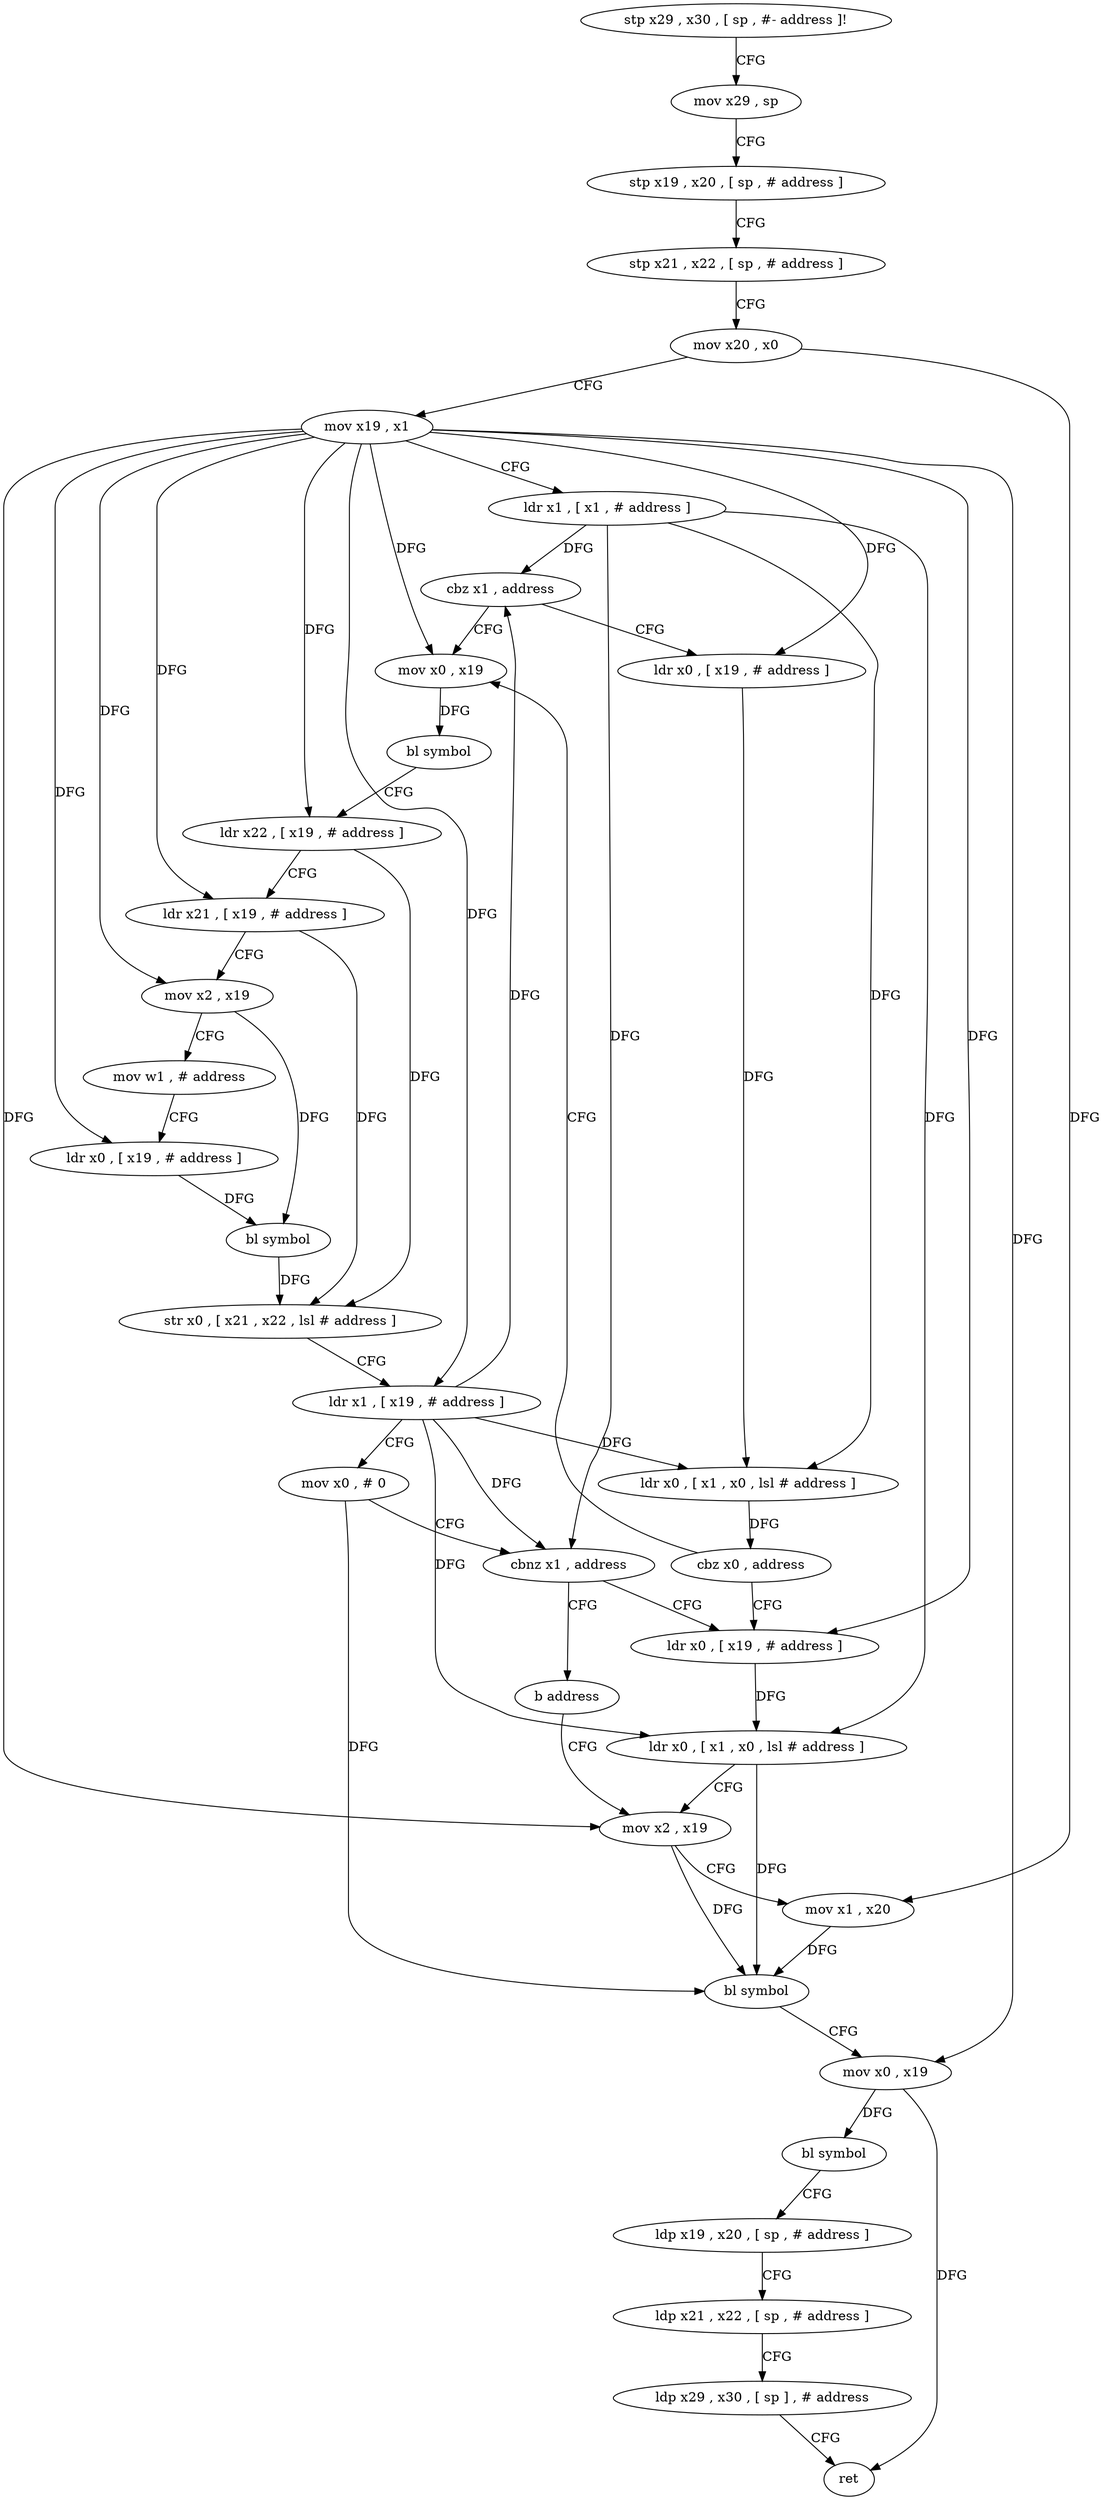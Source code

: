 digraph "func" {
"124824" [label = "stp x29 , x30 , [ sp , #- address ]!" ]
"124828" [label = "mov x29 , sp" ]
"124832" [label = "stp x19 , x20 , [ sp , # address ]" ]
"124836" [label = "stp x21 , x22 , [ sp , # address ]" ]
"124840" [label = "mov x20 , x0" ]
"124844" [label = "mov x19 , x1" ]
"124848" [label = "ldr x1 , [ x1 , # address ]" ]
"124852" [label = "cbz x1 , address" ]
"124912" [label = "mov x0 , x19" ]
"124856" [label = "ldr x0 , [ x19 , # address ]" ]
"124916" [label = "bl symbol" ]
"124920" [label = "ldr x22 , [ x19 , # address ]" ]
"124924" [label = "ldr x21 , [ x19 , # address ]" ]
"124928" [label = "mov x2 , x19" ]
"124932" [label = "mov w1 , # address" ]
"124936" [label = "ldr x0 , [ x19 , # address ]" ]
"124940" [label = "bl symbol" ]
"124944" [label = "str x0 , [ x21 , x22 , lsl # address ]" ]
"124948" [label = "ldr x1 , [ x19 , # address ]" ]
"124952" [label = "mov x0 , # 0" ]
"124956" [label = "cbnz x1 , address" ]
"124868" [label = "ldr x0 , [ x19 , # address ]" ]
"124960" [label = "b address" ]
"124860" [label = "ldr x0 , [ x1 , x0 , lsl # address ]" ]
"124864" [label = "cbz x0 , address" ]
"124872" [label = "ldr x0 , [ x1 , x0 , lsl # address ]" ]
"124876" [label = "mov x2 , x19" ]
"124880" [label = "mov x1 , x20" ]
"124884" [label = "bl symbol" ]
"124888" [label = "mov x0 , x19" ]
"124892" [label = "bl symbol" ]
"124896" [label = "ldp x19 , x20 , [ sp , # address ]" ]
"124900" [label = "ldp x21 , x22 , [ sp , # address ]" ]
"124904" [label = "ldp x29 , x30 , [ sp ] , # address" ]
"124908" [label = "ret" ]
"124824" -> "124828" [ label = "CFG" ]
"124828" -> "124832" [ label = "CFG" ]
"124832" -> "124836" [ label = "CFG" ]
"124836" -> "124840" [ label = "CFG" ]
"124840" -> "124844" [ label = "CFG" ]
"124840" -> "124880" [ label = "DFG" ]
"124844" -> "124848" [ label = "CFG" ]
"124844" -> "124912" [ label = "DFG" ]
"124844" -> "124920" [ label = "DFG" ]
"124844" -> "124924" [ label = "DFG" ]
"124844" -> "124928" [ label = "DFG" ]
"124844" -> "124936" [ label = "DFG" ]
"124844" -> "124948" [ label = "DFG" ]
"124844" -> "124856" [ label = "DFG" ]
"124844" -> "124868" [ label = "DFG" ]
"124844" -> "124876" [ label = "DFG" ]
"124844" -> "124888" [ label = "DFG" ]
"124848" -> "124852" [ label = "DFG" ]
"124848" -> "124956" [ label = "DFG" ]
"124848" -> "124860" [ label = "DFG" ]
"124848" -> "124872" [ label = "DFG" ]
"124852" -> "124912" [ label = "CFG" ]
"124852" -> "124856" [ label = "CFG" ]
"124912" -> "124916" [ label = "DFG" ]
"124856" -> "124860" [ label = "DFG" ]
"124916" -> "124920" [ label = "CFG" ]
"124920" -> "124924" [ label = "CFG" ]
"124920" -> "124944" [ label = "DFG" ]
"124924" -> "124928" [ label = "CFG" ]
"124924" -> "124944" [ label = "DFG" ]
"124928" -> "124932" [ label = "CFG" ]
"124928" -> "124940" [ label = "DFG" ]
"124932" -> "124936" [ label = "CFG" ]
"124936" -> "124940" [ label = "DFG" ]
"124940" -> "124944" [ label = "DFG" ]
"124944" -> "124948" [ label = "CFG" ]
"124948" -> "124952" [ label = "CFG" ]
"124948" -> "124852" [ label = "DFG" ]
"124948" -> "124956" [ label = "DFG" ]
"124948" -> "124860" [ label = "DFG" ]
"124948" -> "124872" [ label = "DFG" ]
"124952" -> "124956" [ label = "CFG" ]
"124952" -> "124884" [ label = "DFG" ]
"124956" -> "124868" [ label = "CFG" ]
"124956" -> "124960" [ label = "CFG" ]
"124868" -> "124872" [ label = "DFG" ]
"124960" -> "124876" [ label = "CFG" ]
"124860" -> "124864" [ label = "DFG" ]
"124864" -> "124912" [ label = "CFG" ]
"124864" -> "124868" [ label = "CFG" ]
"124872" -> "124876" [ label = "CFG" ]
"124872" -> "124884" [ label = "DFG" ]
"124876" -> "124880" [ label = "CFG" ]
"124876" -> "124884" [ label = "DFG" ]
"124880" -> "124884" [ label = "DFG" ]
"124884" -> "124888" [ label = "CFG" ]
"124888" -> "124892" [ label = "DFG" ]
"124888" -> "124908" [ label = "DFG" ]
"124892" -> "124896" [ label = "CFG" ]
"124896" -> "124900" [ label = "CFG" ]
"124900" -> "124904" [ label = "CFG" ]
"124904" -> "124908" [ label = "CFG" ]
}
